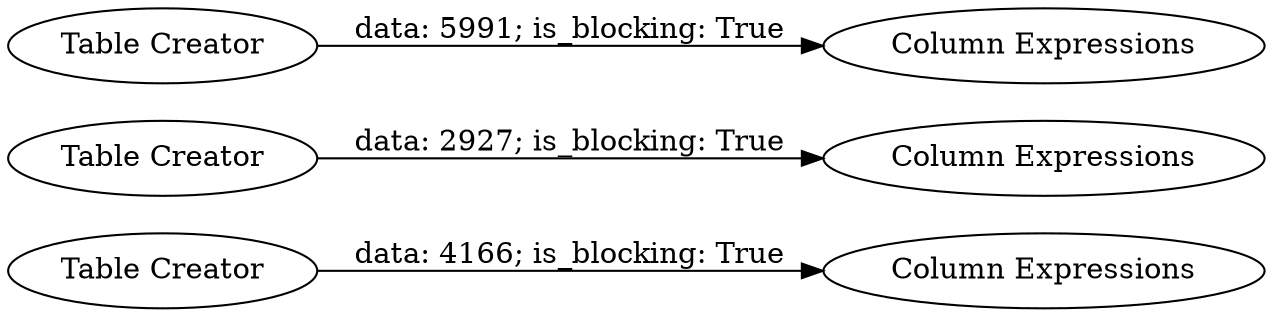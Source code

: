 digraph {
	"-1637836380923479679_388" [label="Table Creator"]
	"-1637836380923479679_386" [label="Table Creator"]
	"-1637836380923479679_1" [label="Table Creator"]
	"-1637836380923479679_385" [label="Column Expressions"]
	"-1637836380923479679_389" [label="Column Expressions"]
	"-1637836380923479679_387" [label="Column Expressions"]
	"-1637836380923479679_388" -> "-1637836380923479679_389" [label="data: 4166; is_blocking: True"]
	"-1637836380923479679_1" -> "-1637836380923479679_385" [label="data: 5991; is_blocking: True"]
	"-1637836380923479679_386" -> "-1637836380923479679_387" [label="data: 2927; is_blocking: True"]
	rankdir=LR
}
